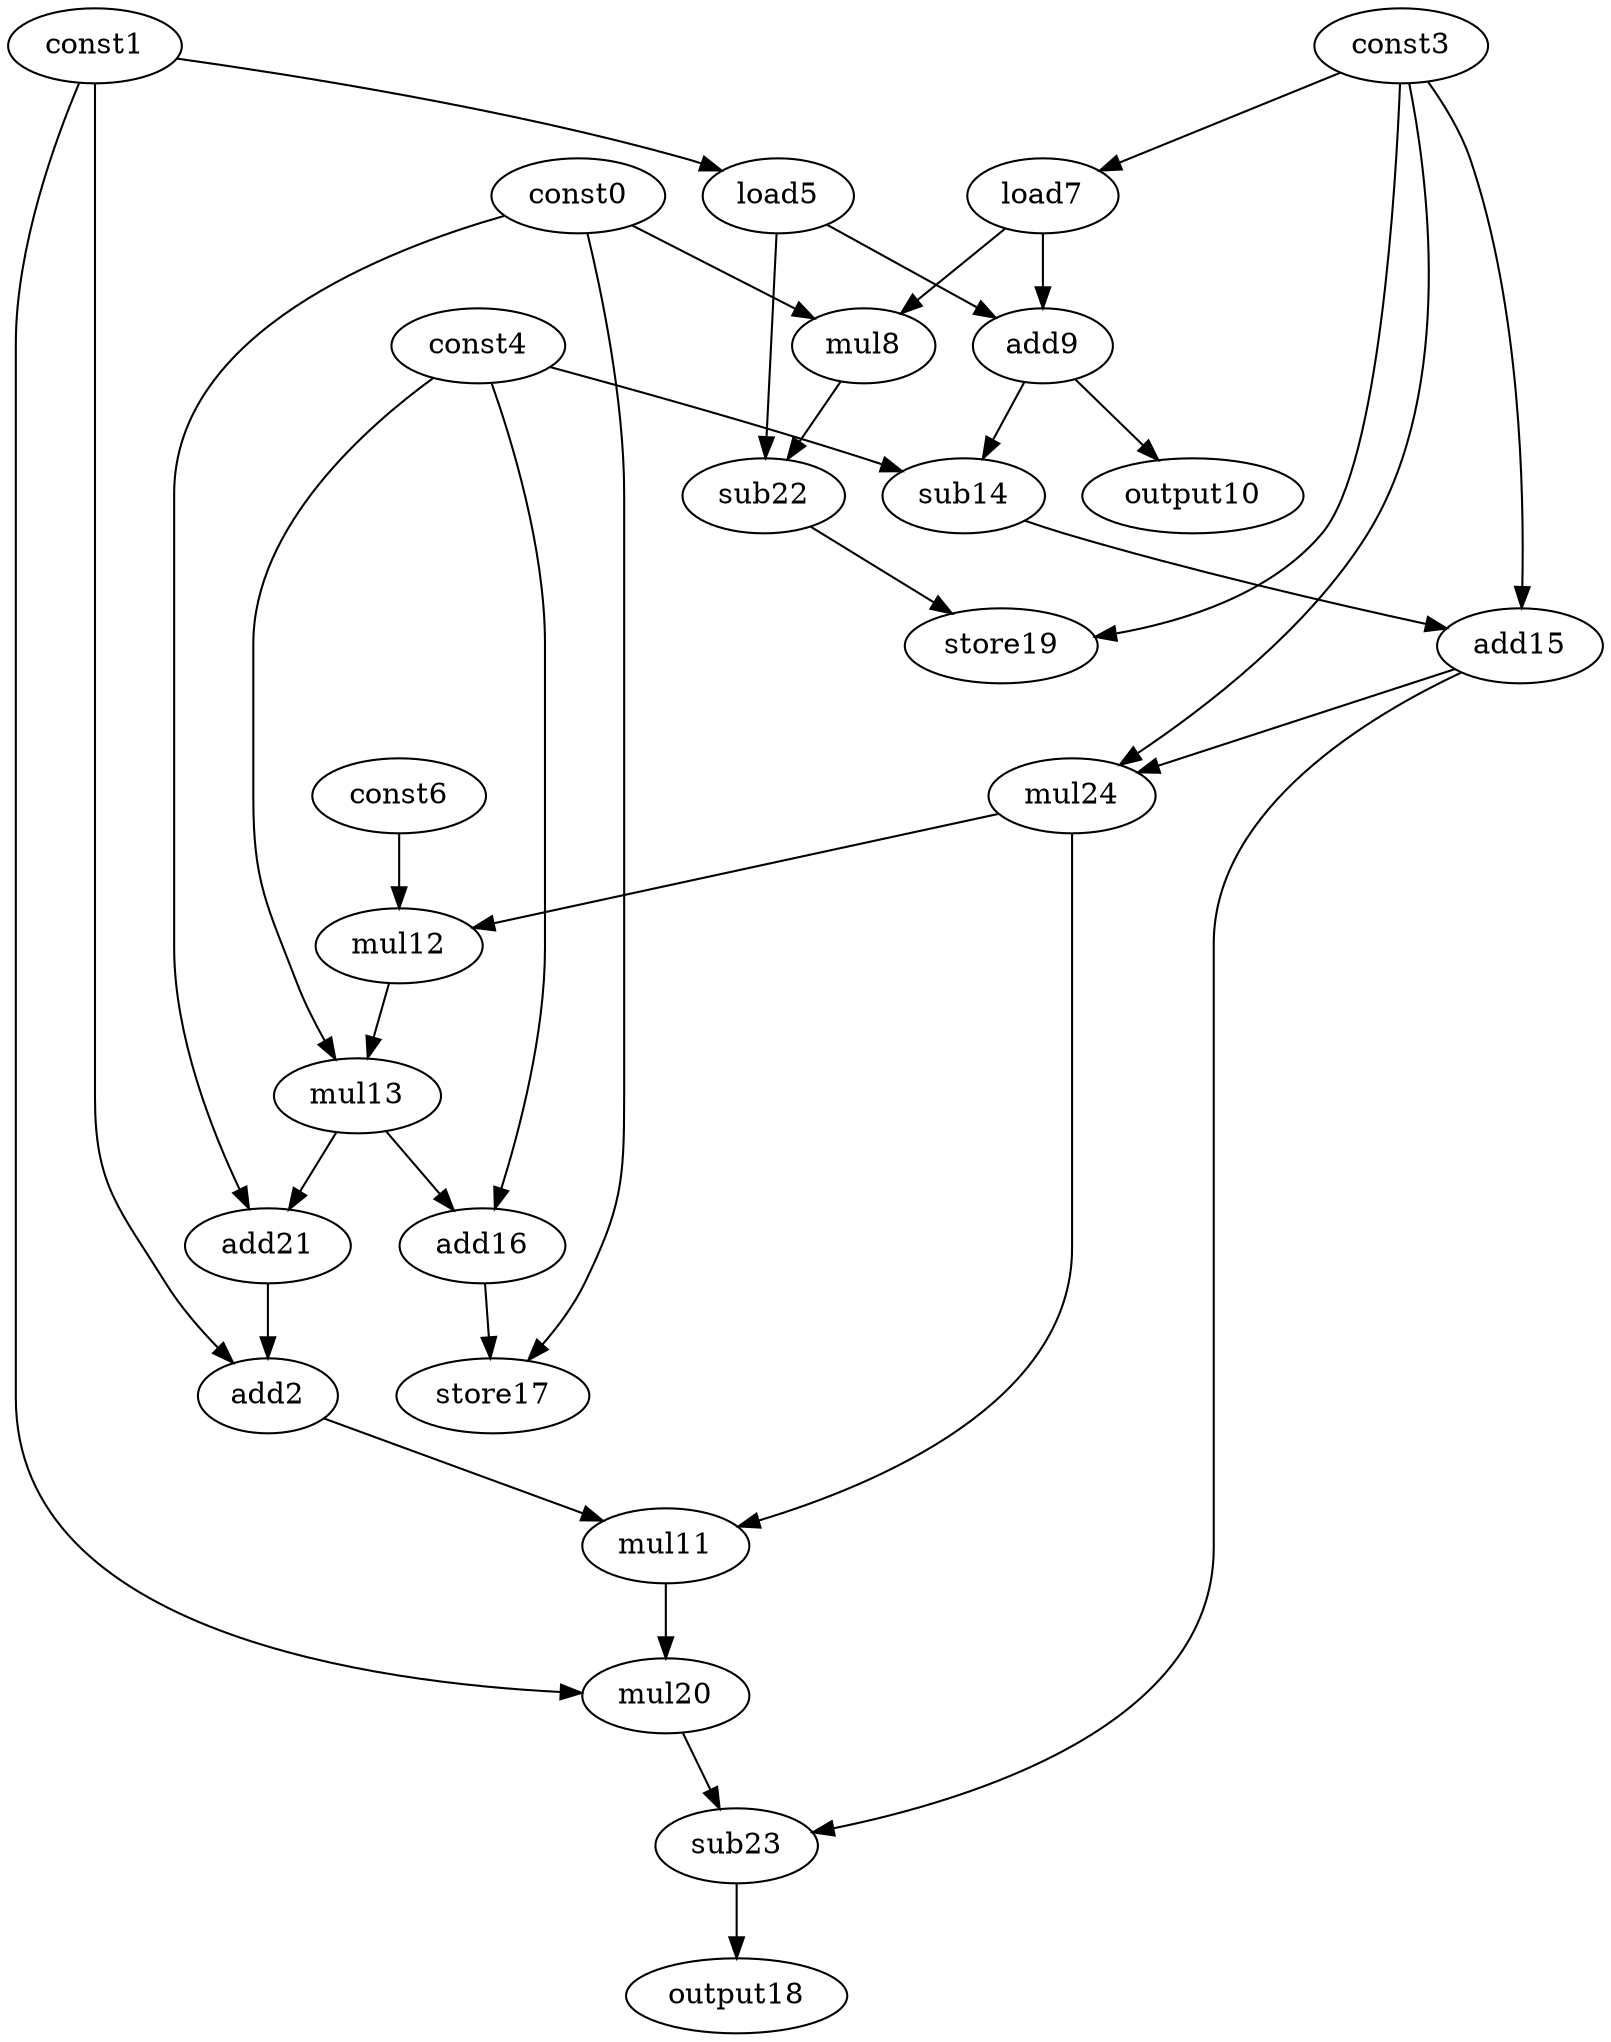 digraph G { 
const0[opcode=const]; 
const1[opcode=const]; 
add2[opcode=add]; 
const3[opcode=const]; 
const4[opcode=const]; 
load5[opcode=load]; 
const6[opcode=const]; 
load7[opcode=load]; 
mul8[opcode=mul]; 
add9[opcode=add]; 
output10[opcode=output]; 
mul11[opcode=mul]; 
mul12[opcode=mul]; 
mul13[opcode=mul]; 
sub14[opcode=sub]; 
add15[opcode=add]; 
add16[opcode=add]; 
store17[opcode=store]; 
output18[opcode=output]; 
store19[opcode=store]; 
mul20[opcode=mul]; 
add21[opcode=add]; 
sub22[opcode=sub]; 
sub23[opcode=sub]; 
mul24[opcode=mul]; 
const1->load5[operand=0];
const3->load7[operand=0];
const0->mul8[operand=0];
load7->mul8[operand=1];
load5->add9[operand=0];
load7->add9[operand=1];
add9->output10[operand=0];
add9->sub14[operand=0];
const4->sub14[operand=1];
mul8->sub22[operand=0];
load5->sub22[operand=1];
const3->add15[operand=0];
sub14->add15[operand=1];
const3->store19[operand=0];
sub22->store19[operand=1];
const3->mul24[operand=0];
add15->mul24[operand=1];
mul24->mul12[operand=0];
const6->mul12[operand=1];
mul12->mul13[operand=0];
const4->mul13[operand=1];
const4->add16[operand=0];
mul13->add16[operand=1];
const0->add21[operand=0];
mul13->add21[operand=1];
const1->add2[operand=0];
add21->add2[operand=1];
add16->store17[operand=0];
const0->store17[operand=1];
mul24->mul11[operand=0];
add2->mul11[operand=1];
const1->mul20[operand=0];
mul11->mul20[operand=1];
mul20->sub23[operand=0];
add15->sub23[operand=1];
sub23->output18[operand=0];
}
